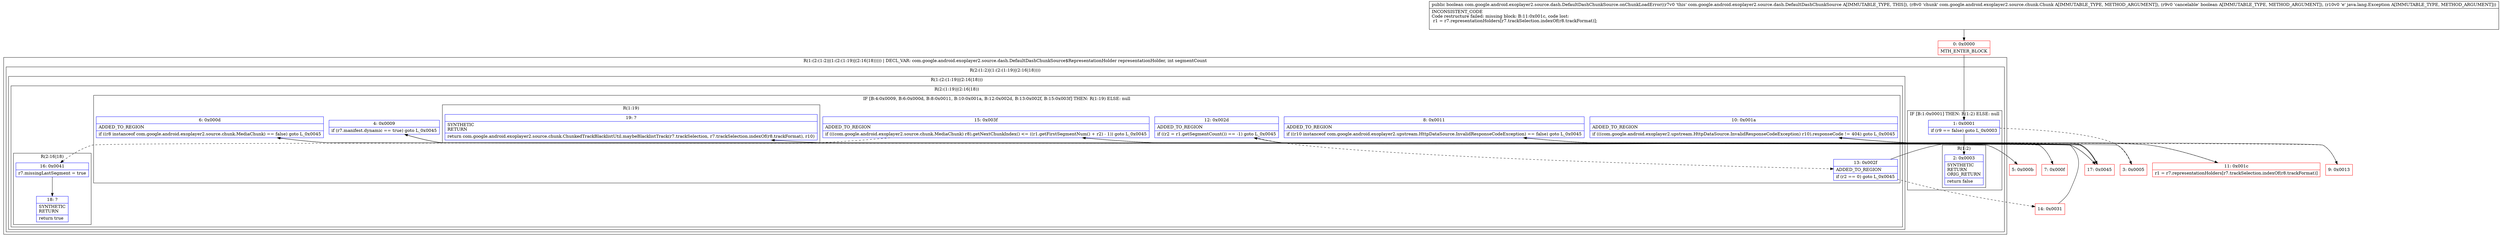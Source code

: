 digraph "CFG forcom.google.android.exoplayer2.source.dash.DefaultDashChunkSource.onChunkLoadError(Lcom\/google\/android\/exoplayer2\/source\/chunk\/Chunk;ZLjava\/lang\/Exception;)Z" {
subgraph cluster_Region_492545454 {
label = "R(1:(2:(1:2)|(1:(2:(1:19)|(2:16|18))))) | DECL_VAR: com.google.android.exoplayer2.source.dash.DefaultDashChunkSource$RepresentationHolder representationHolder, int segmentCount\l";
node [shape=record,color=blue];
subgraph cluster_Region_1127474918 {
label = "R(2:(1:2)|(1:(2:(1:19)|(2:16|18))))";
node [shape=record,color=blue];
subgraph cluster_IfRegion_1924599433 {
label = "IF [B:1:0x0001] THEN: R(1:2) ELSE: null";
node [shape=record,color=blue];
Node_1 [shape=record,label="{1\:\ 0x0001|if (r9 == false) goto L_0x0003\l}"];
subgraph cluster_Region_885149315 {
label = "R(1:2)";
node [shape=record,color=blue];
Node_2 [shape=record,label="{2\:\ 0x0003|SYNTHETIC\lRETURN\lORIG_RETURN\l|return false\l}"];
}
}
subgraph cluster_Region_1953823584 {
label = "R(1:(2:(1:19)|(2:16|18)))";
node [shape=record,color=blue];
subgraph cluster_Region_673982430 {
label = "R(2:(1:19)|(2:16|18))";
node [shape=record,color=blue];
subgraph cluster_IfRegion_1655023380 {
label = "IF [B:4:0x0009, B:6:0x000d, B:8:0x0011, B:10:0x001a, B:12:0x002d, B:13:0x002f, B:15:0x003f] THEN: R(1:19) ELSE: null";
node [shape=record,color=blue];
Node_4 [shape=record,label="{4\:\ 0x0009|if (r7.manifest.dynamic == true) goto L_0x0045\l}"];
Node_6 [shape=record,label="{6\:\ 0x000d|ADDED_TO_REGION\l|if ((r8 instanceof com.google.android.exoplayer2.source.chunk.MediaChunk) == false) goto L_0x0045\l}"];
Node_8 [shape=record,label="{8\:\ 0x0011|ADDED_TO_REGION\l|if ((r10 instanceof com.google.android.exoplayer2.upstream.HttpDataSource.InvalidResponseCodeException) == false) goto L_0x0045\l}"];
Node_10 [shape=record,label="{10\:\ 0x001a|ADDED_TO_REGION\l|if (((com.google.android.exoplayer2.upstream.HttpDataSource.InvalidResponseCodeException) r10).responseCode != 404) goto L_0x0045\l}"];
Node_12 [shape=record,label="{12\:\ 0x002d|ADDED_TO_REGION\l|if ((r2 = r1.getSegmentCount()) == \-1) goto L_0x0045\l}"];
Node_13 [shape=record,label="{13\:\ 0x002f|ADDED_TO_REGION\l|if (r2 == 0) goto L_0x0045\l}"];
Node_15 [shape=record,label="{15\:\ 0x003f|ADDED_TO_REGION\l|if (((com.google.android.exoplayer2.source.chunk.MediaChunk) r8).getNextChunkIndex() \<= ((r1.getFirstSegmentNum() + r2) \- 1)) goto L_0x0045\l}"];
subgraph cluster_Region_1152732053 {
label = "R(1:19)";
node [shape=record,color=blue];
Node_19 [shape=record,label="{19\:\ ?|SYNTHETIC\lRETURN\l|return com.google.android.exoplayer2.source.chunk.ChunkedTrackBlacklistUtil.maybeBlacklistTrack(r7.trackSelection, r7.trackSelection.indexOf(r8.trackFormat), r10)\l}"];
}
}
subgraph cluster_Region_399050648 {
label = "R(2:16|18)";
node [shape=record,color=blue];
Node_16 [shape=record,label="{16\:\ 0x0041|r7.missingLastSegment = true\l}"];
Node_18 [shape=record,label="{18\:\ ?|SYNTHETIC\lRETURN\l|return true\l}"];
}
}
}
}
}
Node_0 [shape=record,color=red,label="{0\:\ 0x0000|MTH_ENTER_BLOCK\l}"];
Node_3 [shape=record,color=red,label="{3\:\ 0x0005}"];
Node_5 [shape=record,color=red,label="{5\:\ 0x000b}"];
Node_7 [shape=record,color=red,label="{7\:\ 0x000f}"];
Node_9 [shape=record,color=red,label="{9\:\ 0x0013}"];
Node_11 [shape=record,color=red,label="{11\:\ 0x001c|r1 = r7.representationHolders[r7.trackSelection.indexOf(r8.trackFormat)]\l}"];
Node_14 [shape=record,color=red,label="{14\:\ 0x0031}"];
Node_17 [shape=record,color=red,label="{17\:\ 0x0045}"];
MethodNode[shape=record,label="{public boolean com.google.android.exoplayer2.source.dash.DefaultDashChunkSource.onChunkLoadError((r7v0 'this' com.google.android.exoplayer2.source.dash.DefaultDashChunkSource A[IMMUTABLE_TYPE, THIS]), (r8v0 'chunk' com.google.android.exoplayer2.source.chunk.Chunk A[IMMUTABLE_TYPE, METHOD_ARGUMENT]), (r9v0 'cancelable' boolean A[IMMUTABLE_TYPE, METHOD_ARGUMENT]), (r10v0 'e' java.lang.Exception A[IMMUTABLE_TYPE, METHOD_ARGUMENT]))  | INCONSISTENT_CODE\lCode restructure failed: missing block: B:11:0x001c, code lost:\l    r1 = r7.representationHolders[r7.trackSelection.indexOf(r8.trackFormat)];\l\l}"];
MethodNode -> Node_0;
Node_1 -> Node_2;
Node_1 -> Node_3[style=dashed];
Node_4 -> Node_5[style=dashed];
Node_4 -> Node_17;
Node_6 -> Node_7[style=dashed];
Node_6 -> Node_17;
Node_8 -> Node_9[style=dashed];
Node_8 -> Node_17;
Node_10 -> Node_11[style=dashed];
Node_10 -> Node_17;
Node_12 -> Node_13[style=dashed];
Node_12 -> Node_17;
Node_13 -> Node_14[style=dashed];
Node_13 -> Node_17;
Node_15 -> Node_16[style=dashed];
Node_15 -> Node_17;
Node_16 -> Node_18;
Node_0 -> Node_1;
Node_3 -> Node_4;
Node_5 -> Node_6;
Node_7 -> Node_8;
Node_9 -> Node_10;
Node_11 -> Node_12;
Node_14 -> Node_15;
Node_17 -> Node_19;
}

